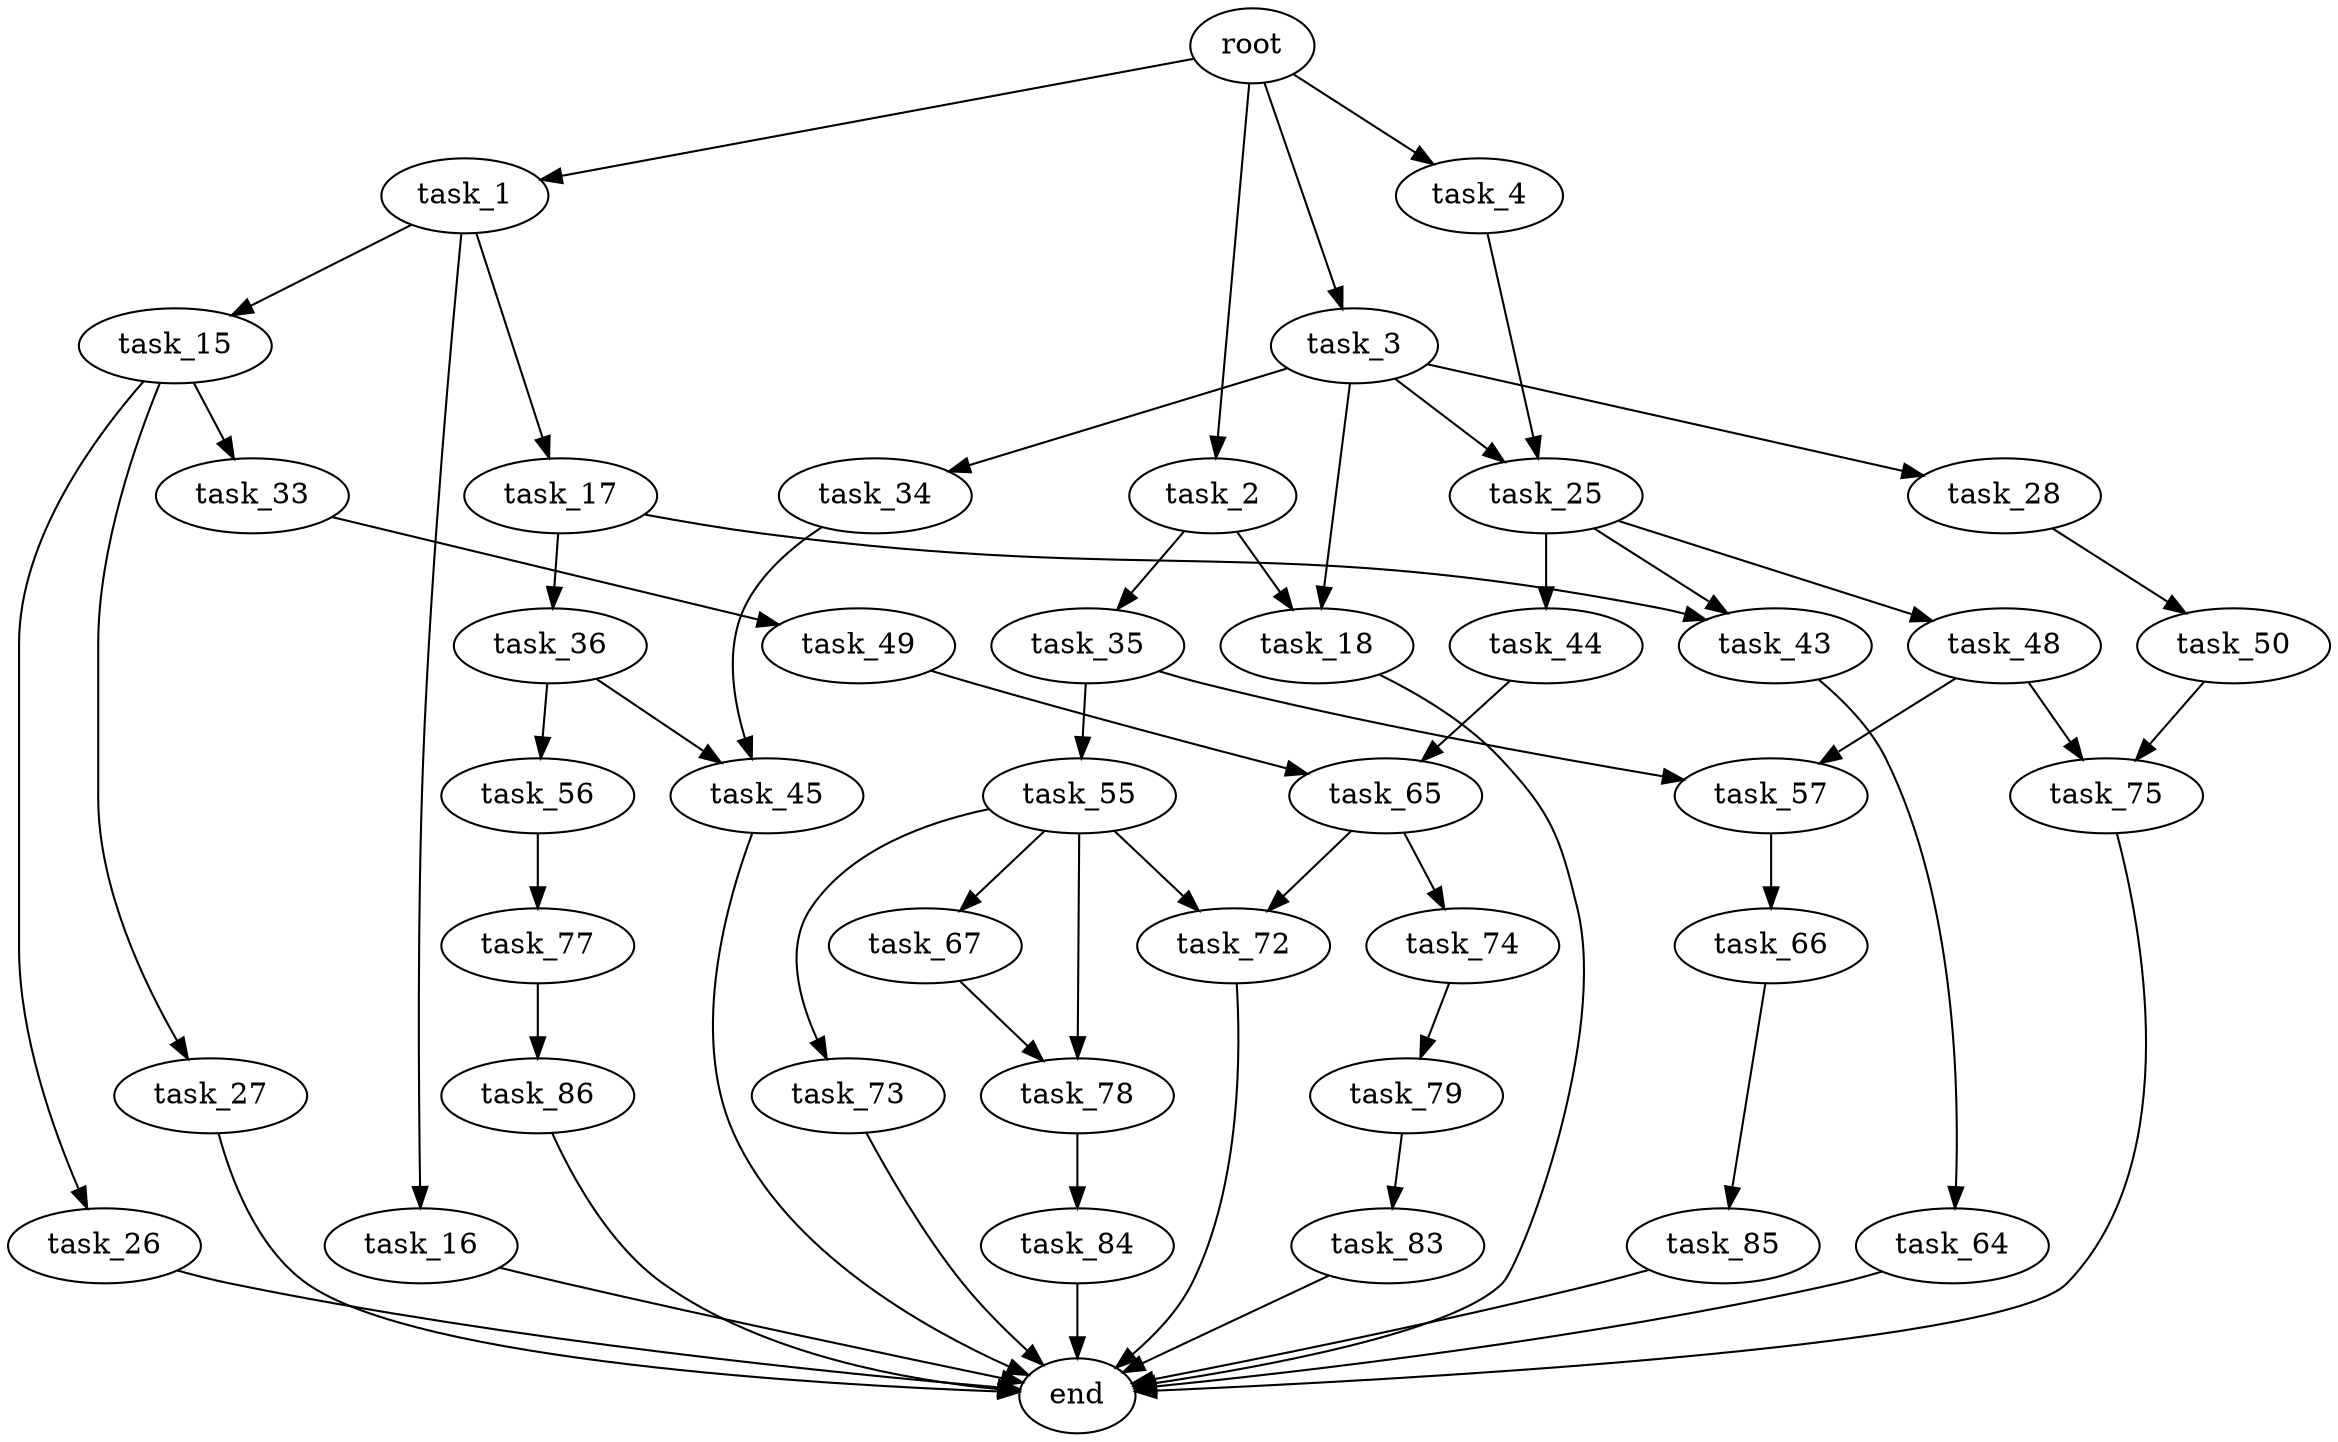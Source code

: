 digraph G {
  root [size="0.000000"];
  task_1 [size="134217728000.000000"];
  task_2 [size="13159967461.000000"];
  task_3 [size="1648578017.000000"];
  task_4 [size="368293445632.000000"];
  task_15 [size="12537821077.000000"];
  task_16 [size="32713299659.000000"];
  task_17 [size="400917920241.000000"];
  task_18 [size="5545187888.000000"];
  task_25 [size="17500121669.000000"];
  task_26 [size="782757789696.000000"];
  task_27 [size="17533947472.000000"];
  task_28 [size="368293445632.000000"];
  task_33 [size="18186893136.000000"];
  task_34 [size="288523835953.000000"];
  task_35 [size="231928233984.000000"];
  task_36 [size="134217728000.000000"];
  task_43 [size="782757789696.000000"];
  task_44 [size="19870615995.000000"];
  task_45 [size="5893033073.000000"];
  task_48 [size="151014861320.000000"];
  task_49 [size="349705595738.000000"];
  task_50 [size="1073741824000.000000"];
  task_55 [size="768765481.000000"];
  task_56 [size="1163941276.000000"];
  task_57 [size="144278246063.000000"];
  task_64 [size="7930316660.000000"];
  task_65 [size="68719476736.000000"];
  task_66 [size="20011360316.000000"];
  task_67 [size="782757789696.000000"];
  task_72 [size="16058369947.000000"];
  task_73 [size="27097198843.000000"];
  task_74 [size="13489149479.000000"];
  task_75 [size="134217728000.000000"];
  task_77 [size="1375884288.000000"];
  task_78 [size="68719476736.000000"];
  task_79 [size="11276424669.000000"];
  task_83 [size="11509845887.000000"];
  task_84 [size="68719476736.000000"];
  task_85 [size="687119967843.000000"];
  task_86 [size="1073741824000.000000"];
  end [size="0.000000"];

  root -> task_1 [size="1.000000"];
  root -> task_2 [size="1.000000"];
  root -> task_3 [size="1.000000"];
  root -> task_4 [size="1.000000"];
  task_1 -> task_15 [size="209715200.000000"];
  task_1 -> task_16 [size="209715200.000000"];
  task_1 -> task_17 [size="209715200.000000"];
  task_2 -> task_18 [size="411041792.000000"];
  task_2 -> task_35 [size="411041792.000000"];
  task_3 -> task_18 [size="75497472.000000"];
  task_3 -> task_25 [size="75497472.000000"];
  task_3 -> task_28 [size="75497472.000000"];
  task_3 -> task_34 [size="75497472.000000"];
  task_4 -> task_25 [size="411041792.000000"];
  task_15 -> task_26 [size="679477248.000000"];
  task_15 -> task_27 [size="679477248.000000"];
  task_15 -> task_33 [size="679477248.000000"];
  task_16 -> end [size="1.000000"];
  task_17 -> task_36 [size="679477248.000000"];
  task_17 -> task_43 [size="679477248.000000"];
  task_18 -> end [size="1.000000"];
  task_25 -> task_43 [size="679477248.000000"];
  task_25 -> task_44 [size="679477248.000000"];
  task_25 -> task_48 [size="679477248.000000"];
  task_26 -> end [size="1.000000"];
  task_27 -> end [size="1.000000"];
  task_28 -> task_50 [size="411041792.000000"];
  task_33 -> task_49 [size="536870912.000000"];
  task_34 -> task_45 [size="209715200.000000"];
  task_35 -> task_55 [size="301989888.000000"];
  task_35 -> task_57 [size="301989888.000000"];
  task_36 -> task_45 [size="209715200.000000"];
  task_36 -> task_56 [size="209715200.000000"];
  task_43 -> task_64 [size="679477248.000000"];
  task_44 -> task_65 [size="33554432.000000"];
  task_45 -> end [size="1.000000"];
  task_48 -> task_57 [size="209715200.000000"];
  task_48 -> task_75 [size="209715200.000000"];
  task_49 -> task_65 [size="411041792.000000"];
  task_50 -> task_75 [size="838860800.000000"];
  task_55 -> task_67 [size="33554432.000000"];
  task_55 -> task_72 [size="33554432.000000"];
  task_55 -> task_73 [size="33554432.000000"];
  task_55 -> task_78 [size="33554432.000000"];
  task_56 -> task_77 [size="33554432.000000"];
  task_57 -> task_66 [size="679477248.000000"];
  task_64 -> end [size="1.000000"];
  task_65 -> task_72 [size="134217728.000000"];
  task_65 -> task_74 [size="134217728.000000"];
  task_66 -> task_85 [size="536870912.000000"];
  task_67 -> task_78 [size="679477248.000000"];
  task_72 -> end [size="1.000000"];
  task_73 -> end [size="1.000000"];
  task_74 -> task_79 [size="536870912.000000"];
  task_75 -> end [size="1.000000"];
  task_77 -> task_86 [size="75497472.000000"];
  task_78 -> task_84 [size="134217728.000000"];
  task_79 -> task_83 [size="209715200.000000"];
  task_83 -> end [size="1.000000"];
  task_84 -> end [size="1.000000"];
  task_85 -> end [size="1.000000"];
  task_86 -> end [size="1.000000"];
}

